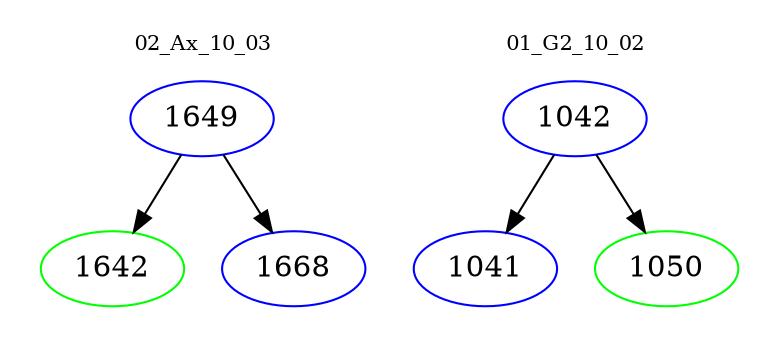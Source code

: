 digraph{
subgraph cluster_0 {
color = white
label = "02_Ax_10_03";
fontsize=10;
T0_1649 [label="1649", color="blue"]
T0_1649 -> T0_1642 [color="black"]
T0_1642 [label="1642", color="green"]
T0_1649 -> T0_1668 [color="black"]
T0_1668 [label="1668", color="blue"]
}
subgraph cluster_1 {
color = white
label = "01_G2_10_02";
fontsize=10;
T1_1042 [label="1042", color="blue"]
T1_1042 -> T1_1041 [color="black"]
T1_1041 [label="1041", color="blue"]
T1_1042 -> T1_1050 [color="black"]
T1_1050 [label="1050", color="green"]
}
}
